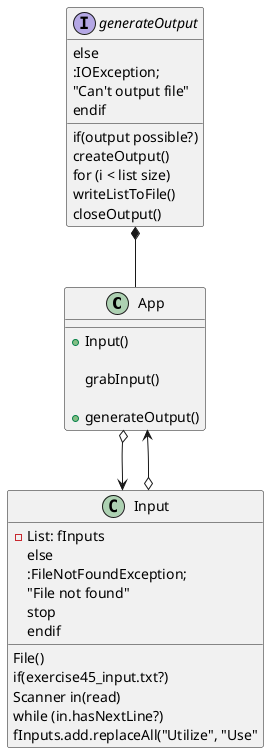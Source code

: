 @startuml
'https://plantuml.com/sequence-diagram

class App {
    + Input()

    grabInput()

    + generateOutput()

}
class Input {
    - List: fInputs
    File()
    if(exercise45_input.txt?)
        Scanner in(read)
        while (in.hasNextLine?)
            fInputs.add.replaceAll("Utilize", "Use"
    else
        :FileNotFoundException;
        "File not found"
        stop
    endif
}
interface generateOutput {
    if(output possible?)
        createOutput()
        for (i < list size)
            writeListToFile()
        closeOutput()
    else
        :IOException;
        "Can't output file"
    endif
}

App o--> Input
Input o--> App
generateOutput *-- App
@enduml